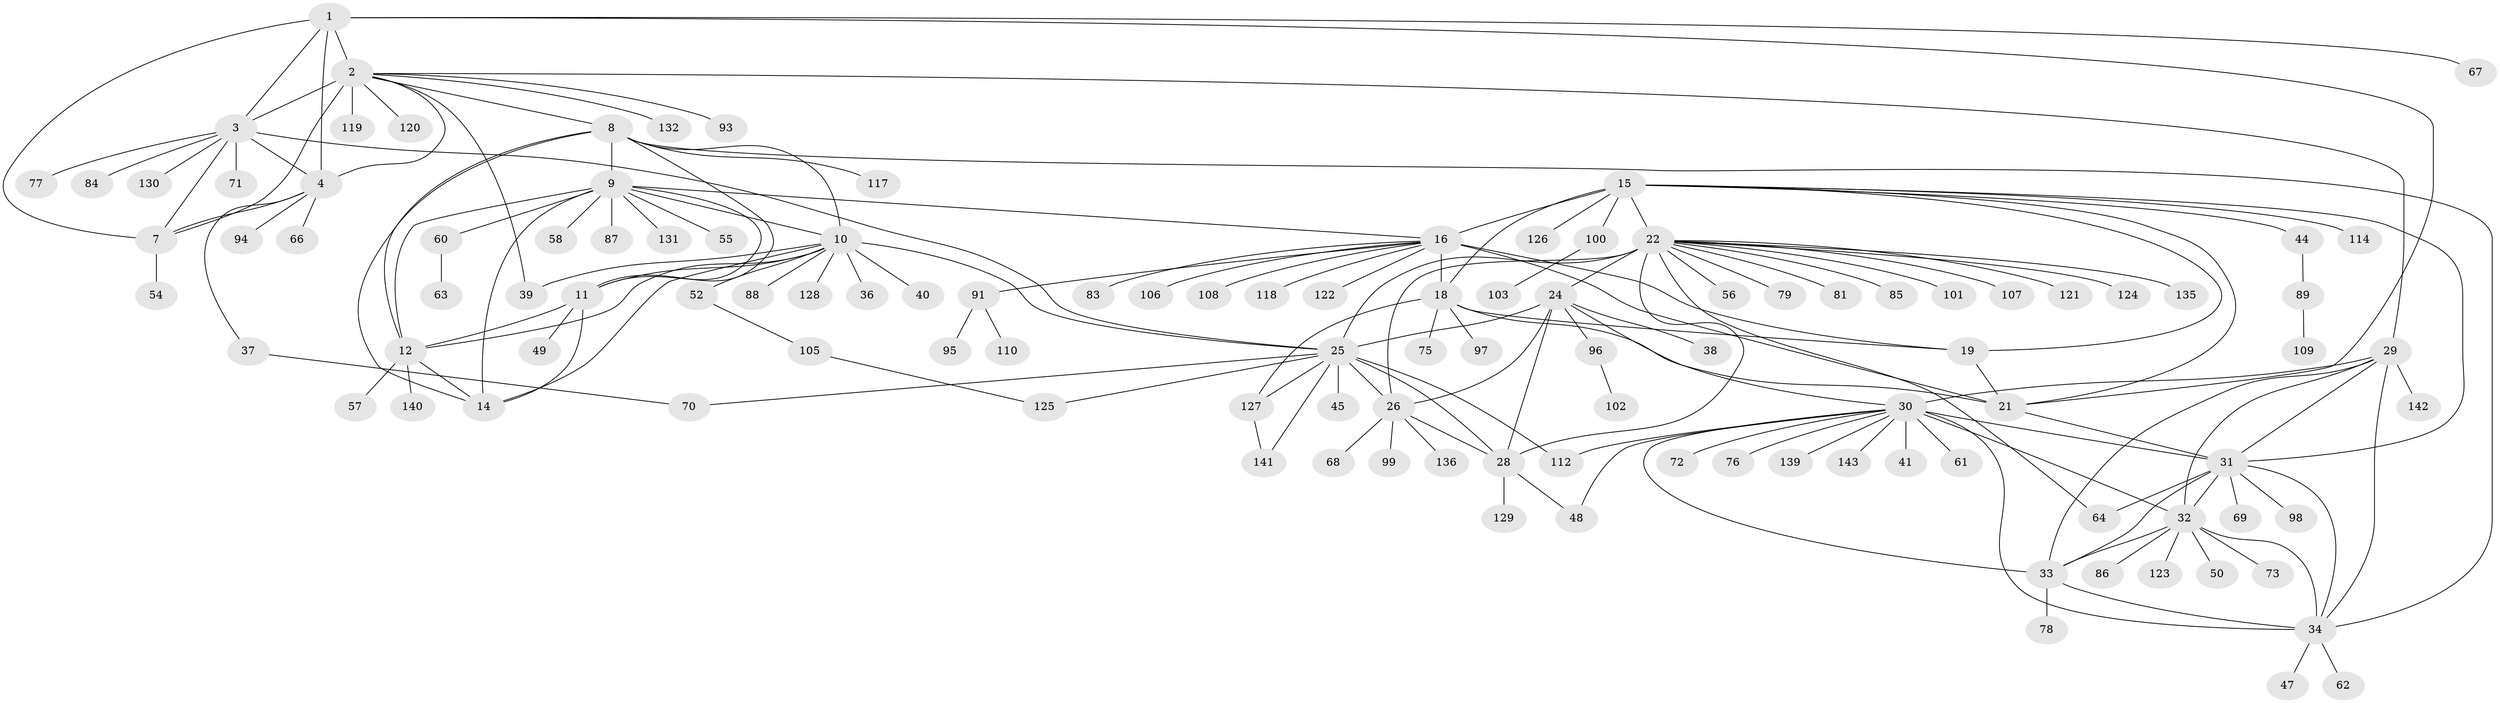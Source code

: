 // Generated by graph-tools (version 1.1) at 2025/52/02/27/25 19:52:19]
// undirected, 114 vertices, 166 edges
graph export_dot {
graph [start="1"]
  node [color=gray90,style=filled];
  1 [super="+5"];
  2 [super="+6"];
  3 [super="+59"];
  4 [super="+74"];
  7;
  8 [super="+46"];
  9 [super="+13"];
  10 [super="+53"];
  11 [super="+111"];
  12;
  14;
  15 [super="+20"];
  16 [super="+17"];
  18 [super="+65"];
  19;
  21 [super="+92"];
  22 [super="+23"];
  24 [super="+82"];
  25 [super="+133"];
  26 [super="+27"];
  28;
  29 [super="+116"];
  30 [super="+35"];
  31 [super="+43"];
  32 [super="+42"];
  33;
  34;
  36;
  37;
  38;
  39;
  40 [super="+115"];
  41 [super="+51"];
  44;
  45;
  47;
  48;
  49;
  50;
  52 [super="+113"];
  54;
  55;
  56;
  57 [super="+80"];
  58;
  60;
  61 [super="+134"];
  62;
  63;
  64;
  66;
  67;
  68;
  69;
  70;
  71;
  72;
  73;
  75;
  76;
  77;
  78;
  79;
  81;
  83;
  84;
  85;
  86;
  87;
  88;
  89 [super="+90"];
  91;
  93;
  94;
  95;
  96;
  97;
  98;
  99;
  100;
  101;
  102 [super="+104"];
  103;
  105;
  106 [super="+137"];
  107;
  108;
  109;
  110;
  112;
  114;
  117;
  118;
  119;
  120;
  121;
  122;
  123;
  124;
  125;
  126;
  127;
  128 [super="+138"];
  129;
  130;
  131;
  132;
  135;
  136;
  139;
  140;
  141;
  142;
  143;
  1 -- 2 [weight=4];
  1 -- 3 [weight=2];
  1 -- 4 [weight=2];
  1 -- 7 [weight=2];
  1 -- 21;
  1 -- 67;
  2 -- 3 [weight=2];
  2 -- 4 [weight=2];
  2 -- 7 [weight=2];
  2 -- 8;
  2 -- 39;
  2 -- 93;
  2 -- 119;
  2 -- 132;
  2 -- 120;
  2 -- 29;
  3 -- 4;
  3 -- 7;
  3 -- 25 [weight=2];
  3 -- 71;
  3 -- 77;
  3 -- 84;
  3 -- 130;
  4 -- 7;
  4 -- 37;
  4 -- 66;
  4 -- 94;
  7 -- 54;
  8 -- 9 [weight=2];
  8 -- 10;
  8 -- 11;
  8 -- 12;
  8 -- 14;
  8 -- 34;
  8 -- 117;
  9 -- 10 [weight=2];
  9 -- 11 [weight=2];
  9 -- 12 [weight=2];
  9 -- 14 [weight=2];
  9 -- 55;
  9 -- 87;
  9 -- 131;
  9 -- 16;
  9 -- 58;
  9 -- 60;
  10 -- 11;
  10 -- 12;
  10 -- 14;
  10 -- 25;
  10 -- 36;
  10 -- 39;
  10 -- 40;
  10 -- 52;
  10 -- 88;
  10 -- 128;
  11 -- 12;
  11 -- 14;
  11 -- 49;
  12 -- 14;
  12 -- 57;
  12 -- 140;
  15 -- 16 [weight=4];
  15 -- 18 [weight=2];
  15 -- 19 [weight=2];
  15 -- 21 [weight=2];
  15 -- 44;
  15 -- 114;
  15 -- 100;
  15 -- 126;
  15 -- 31;
  15 -- 22;
  16 -- 18 [weight=2];
  16 -- 19 [weight=2];
  16 -- 21 [weight=2];
  16 -- 83;
  16 -- 108;
  16 -- 118;
  16 -- 106;
  16 -- 122;
  16 -- 91;
  18 -- 19;
  18 -- 21;
  18 -- 127;
  18 -- 97;
  18 -- 75;
  19 -- 21;
  21 -- 31;
  22 -- 24 [weight=2];
  22 -- 25 [weight=2];
  22 -- 26 [weight=4];
  22 -- 28 [weight=2];
  22 -- 85;
  22 -- 64;
  22 -- 101;
  22 -- 135;
  22 -- 107;
  22 -- 79;
  22 -- 81;
  22 -- 56;
  22 -- 121;
  22 -- 124;
  24 -- 25;
  24 -- 26 [weight=2];
  24 -- 28;
  24 -- 38;
  24 -- 96;
  24 -- 30;
  25 -- 26 [weight=2];
  25 -- 28;
  25 -- 45;
  25 -- 70;
  25 -- 112;
  25 -- 125;
  25 -- 127;
  25 -- 141;
  26 -- 28 [weight=2];
  26 -- 99;
  26 -- 68;
  26 -- 136;
  28 -- 48;
  28 -- 129;
  29 -- 30 [weight=2];
  29 -- 31;
  29 -- 32;
  29 -- 33;
  29 -- 34;
  29 -- 142;
  30 -- 31 [weight=2];
  30 -- 32 [weight=2];
  30 -- 33 [weight=2];
  30 -- 34 [weight=2];
  30 -- 41;
  30 -- 61;
  30 -- 72;
  30 -- 112;
  30 -- 143;
  30 -- 139;
  30 -- 76;
  30 -- 48;
  31 -- 32;
  31 -- 33;
  31 -- 34;
  31 -- 64;
  31 -- 69;
  31 -- 98;
  32 -- 33;
  32 -- 34;
  32 -- 50;
  32 -- 73;
  32 -- 86;
  32 -- 123;
  33 -- 34;
  33 -- 78;
  34 -- 47;
  34 -- 62;
  37 -- 70;
  44 -- 89;
  52 -- 105;
  60 -- 63;
  89 -- 109;
  91 -- 95;
  91 -- 110;
  96 -- 102;
  100 -- 103;
  105 -- 125;
  127 -- 141;
}
